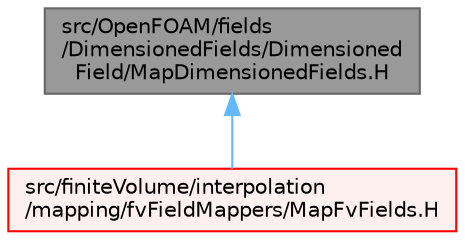 digraph "src/OpenFOAM/fields/DimensionedFields/DimensionedField/MapDimensionedFields.H"
{
 // LATEX_PDF_SIZE
  bgcolor="transparent";
  edge [fontname=Helvetica,fontsize=10,labelfontname=Helvetica,labelfontsize=10];
  node [fontname=Helvetica,fontsize=10,shape=box,height=0.2,width=0.4];
  Node1 [id="Node000001",label="src/OpenFOAM/fields\l/DimensionedFields/Dimensioned\lField/MapDimensionedFields.H",height=0.2,width=0.4,color="gray40", fillcolor="grey60", style="filled", fontcolor="black",tooltip="Generic internal field mapper for dimensioned fields. For \"real\" mapping, add template specialisation..."];
  Node1 -> Node2 [id="edge1_Node000001_Node000002",dir="back",color="steelblue1",style="solid",tooltip=" "];
  Node2 [id="Node000002",label="src/finiteVolume/interpolation\l/mapping/fvFieldMappers/MapFvFields.H",height=0.2,width=0.4,color="red", fillcolor="#FFF0F0", style="filled",URL="$MapFvFields_8H.html",tooltip=" "];
}
